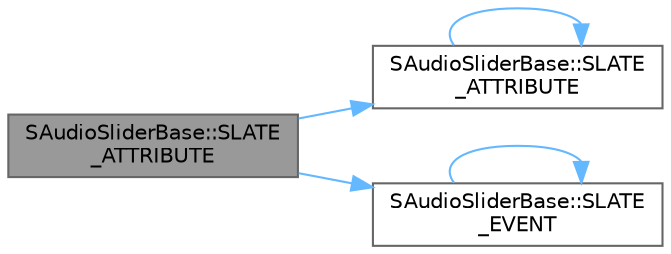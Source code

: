 digraph "SAudioSliderBase::SLATE_ATTRIBUTE"
{
 // INTERACTIVE_SVG=YES
 // LATEX_PDF_SIZE
  bgcolor="transparent";
  edge [fontname=Helvetica,fontsize=10,labelfontname=Helvetica,labelfontsize=10];
  node [fontname=Helvetica,fontsize=10,shape=box,height=0.2,width=0.4];
  rankdir="LR";
  Node1 [id="Node000001",label="SAudioSliderBase::SLATE\l_ATTRIBUTE",height=0.2,width=0.4,color="gray40", fillcolor="grey60", style="filled", fontcolor="black",tooltip="When specified, use this as the slider's desired size."];
  Node1 -> Node2 [id="edge1_Node000001_Node000002",color="steelblue1",style="solid",tooltip=" "];
  Node2 [id="Node000002",label="SAudioSliderBase::SLATE\l_ATTRIBUTE",height=0.2,width=0.4,color="grey40", fillcolor="white", style="filled",URL="$da/d04/classSAudioSliderBase.html#a1db1b3ef9c4d52644bb5fd23aee86678",tooltip="Whether the text label is always shown or only on hover."];
  Node2 -> Node2 [id="edge2_Node000002_Node000002",color="steelblue1",style="solid",tooltip=" "];
  Node1 -> Node3 [id="edge3_Node000001_Node000003",color="steelblue1",style="solid",tooltip=" "];
  Node3 [id="Node000003",label="SAudioSliderBase::SLATE\l_EVENT",height=0.2,width=0.4,color="grey40", fillcolor="white", style="filled",URL="$da/d04/classSAudioSliderBase.html#ac9240c7214a9f20a98c1bcadb52d3a52",tooltip="Called when the value is committed by mouse capture ending."];
  Node3 -> Node3 [id="edge4_Node000003_Node000003",color="steelblue1",style="solid",tooltip=" "];
}
